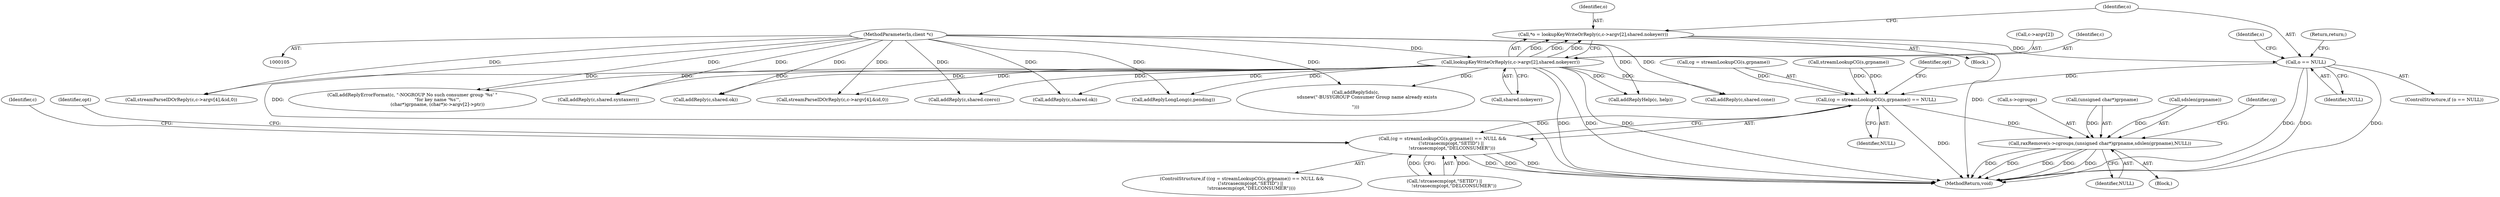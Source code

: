digraph "0_redis_c04082cf138f1f51cedf05ee9ad36fb6763cafc6@pointer" {
"1000141" [label="(Call,*o = lookupKeyWriteOrReply(c,c->argv[2],shared.nokeyerr))"];
"1000143" [label="(Call,lookupKeyWriteOrReply(c,c->argv[2],shared.nokeyerr))"];
"1000106" [label="(MethodParameterIn,client *c)"];
"1000154" [label="(Call,o == NULL)"];
"1000174" [label="(Call,(cg = streamLookupCG(s,grpname)) == NULL)"];
"1000173" [label="(Call,(cg = streamLookupCG(s,grpname)) == NULL &&\n            (!strcasecmp(opt,\"SETID\") ||\n             !strcasecmp(opt,\"DELCONSUMER\")))"];
"1000354" [label="(Call,raxRemove(s->cgroups,(unsigned char*)grpname,sdslen(grpname),NULL))"];
"1000155" [label="(Identifier,o)"];
"1000174" [label="(Call,(cg = streamLookupCG(s,grpname)) == NULL)"];
"1000142" [label="(Identifier,o)"];
"1000173" [label="(Call,(cg = streamLookupCG(s,grpname)) == NULL &&\n            (!strcasecmp(opt,\"SETID\") ||\n             !strcasecmp(opt,\"DELCONSUMER\")))"];
"1000191" [label="(Call,addReplyErrorFormat(c, \"-NOGROUP No such consumer group '%s' \"\n                                   \"for key name '%s'\",\n                                   (char*)grpname, (char*)c->argv[2]->ptr))"];
"1000145" [label="(Call,c->argv[2])"];
"1000355" [label="(Call,s->cgroups)"];
"1000358" [label="(Call,(unsigned char*)grpname)"];
"1000361" [label="(Call,sdslen(grpname))"];
"1000157" [label="(Return,return;)"];
"1000354" [label="(Call,raxRemove(s->cgroups,(unsigned char*)grpname,sdslen(grpname),NULL))"];
"1000427" [label="(MethodReturn,void)"];
"1000240" [label="(Call,streamParseIDOrReply(c,c->argv[4],&id,0))"];
"1000373" [label="(Call,addReply(c,shared.czero))"];
"1000180" [label="(Identifier,NULL)"];
"1000159" [label="(Identifier,s)"];
"1000175" [label="(Call,cg = streamLookupCG(s,grpname))"];
"1000192" [label="(Identifier,c)"];
"1000143" [label="(Call,lookupKeyWriteOrReply(c,c->argv[2],shared.nokeyerr))"];
"1000277" [label="(Call,addReplySds(c,\n                sdsnew(\"-BUSYGROUP Consumer Group name already exists\r\n\")))"];
"1000417" [label="(Call,addReplyHelp(c, help))"];
"1000172" [label="(ControlStructure,if ((cg = streamLookupCG(s,grpname)) == NULL &&\n            (!strcasecmp(opt,\"SETID\") ||\n             !strcasecmp(opt,\"DELCONSUMER\"))))"];
"1000353" [label="(Block,)"];
"1000363" [label="(Identifier,NULL)"];
"1000366" [label="(Call,addReply(c,shared.cone))"];
"1000315" [label="(Call,streamParseIDOrReply(c,c->argv[4],&id,0))"];
"1000422" [label="(Call,addReply(c,shared.syntaxerr))"];
"1000153" [label="(ControlStructure,if (o == NULL))"];
"1000106" [label="(MethodParameterIn,client *c)"];
"1000150" [label="(Call,shared.nokeyerr)"];
"1000144" [label="(Identifier,c)"];
"1000184" [label="(Identifier,opt)"];
"1000139" [label="(Block,)"];
"1000177" [label="(Call,streamLookupCG(s,grpname))"];
"1000333" [label="(Call,addReply(c,shared.ok))"];
"1000211" [label="(Identifier,opt)"];
"1000181" [label="(Call,!strcasecmp(opt,\"SETID\") ||\n             !strcasecmp(opt,\"DELCONSUMER\"))"];
"1000156" [label="(Identifier,NULL)"];
"1000266" [label="(Call,addReply(c,shared.ok))"];
"1000403" [label="(Call,addReplyLongLong(c,pending))"];
"1000154" [label="(Call,o == NULL)"];
"1000141" [label="(Call,*o = lookupKeyWriteOrReply(c,c->argv[2],shared.nokeyerr))"];
"1000365" [label="(Identifier,cg)"];
"1000141" -> "1000139"  [label="AST: "];
"1000141" -> "1000143"  [label="CFG: "];
"1000142" -> "1000141"  [label="AST: "];
"1000143" -> "1000141"  [label="AST: "];
"1000155" -> "1000141"  [label="CFG: "];
"1000141" -> "1000427"  [label="DDG: "];
"1000143" -> "1000141"  [label="DDG: "];
"1000143" -> "1000141"  [label="DDG: "];
"1000143" -> "1000141"  [label="DDG: "];
"1000141" -> "1000154"  [label="DDG: "];
"1000143" -> "1000150"  [label="CFG: "];
"1000144" -> "1000143"  [label="AST: "];
"1000145" -> "1000143"  [label="AST: "];
"1000150" -> "1000143"  [label="AST: "];
"1000143" -> "1000427"  [label="DDG: "];
"1000143" -> "1000427"  [label="DDG: "];
"1000143" -> "1000427"  [label="DDG: "];
"1000106" -> "1000143"  [label="DDG: "];
"1000143" -> "1000191"  [label="DDG: "];
"1000143" -> "1000240"  [label="DDG: "];
"1000143" -> "1000266"  [label="DDG: "];
"1000143" -> "1000277"  [label="DDG: "];
"1000143" -> "1000315"  [label="DDG: "];
"1000143" -> "1000333"  [label="DDG: "];
"1000143" -> "1000366"  [label="DDG: "];
"1000143" -> "1000373"  [label="DDG: "];
"1000143" -> "1000403"  [label="DDG: "];
"1000143" -> "1000417"  [label="DDG: "];
"1000143" -> "1000422"  [label="DDG: "];
"1000106" -> "1000105"  [label="AST: "];
"1000106" -> "1000427"  [label="DDG: "];
"1000106" -> "1000191"  [label="DDG: "];
"1000106" -> "1000240"  [label="DDG: "];
"1000106" -> "1000266"  [label="DDG: "];
"1000106" -> "1000277"  [label="DDG: "];
"1000106" -> "1000315"  [label="DDG: "];
"1000106" -> "1000333"  [label="DDG: "];
"1000106" -> "1000366"  [label="DDG: "];
"1000106" -> "1000373"  [label="DDG: "];
"1000106" -> "1000403"  [label="DDG: "];
"1000106" -> "1000417"  [label="DDG: "];
"1000106" -> "1000422"  [label="DDG: "];
"1000154" -> "1000153"  [label="AST: "];
"1000154" -> "1000156"  [label="CFG: "];
"1000155" -> "1000154"  [label="AST: "];
"1000156" -> "1000154"  [label="AST: "];
"1000157" -> "1000154"  [label="CFG: "];
"1000159" -> "1000154"  [label="CFG: "];
"1000154" -> "1000427"  [label="DDG: "];
"1000154" -> "1000427"  [label="DDG: "];
"1000154" -> "1000427"  [label="DDG: "];
"1000154" -> "1000174"  [label="DDG: "];
"1000174" -> "1000173"  [label="AST: "];
"1000174" -> "1000180"  [label="CFG: "];
"1000175" -> "1000174"  [label="AST: "];
"1000180" -> "1000174"  [label="AST: "];
"1000184" -> "1000174"  [label="CFG: "];
"1000173" -> "1000174"  [label="CFG: "];
"1000174" -> "1000427"  [label="DDG: "];
"1000174" -> "1000173"  [label="DDG: "];
"1000175" -> "1000174"  [label="DDG: "];
"1000177" -> "1000174"  [label="DDG: "];
"1000177" -> "1000174"  [label="DDG: "];
"1000174" -> "1000354"  [label="DDG: "];
"1000173" -> "1000172"  [label="AST: "];
"1000173" -> "1000181"  [label="CFG: "];
"1000181" -> "1000173"  [label="AST: "];
"1000192" -> "1000173"  [label="CFG: "];
"1000211" -> "1000173"  [label="CFG: "];
"1000173" -> "1000427"  [label="DDG: "];
"1000173" -> "1000427"  [label="DDG: "];
"1000173" -> "1000427"  [label="DDG: "];
"1000181" -> "1000173"  [label="DDG: "];
"1000181" -> "1000173"  [label="DDG: "];
"1000354" -> "1000353"  [label="AST: "];
"1000354" -> "1000363"  [label="CFG: "];
"1000355" -> "1000354"  [label="AST: "];
"1000358" -> "1000354"  [label="AST: "];
"1000361" -> "1000354"  [label="AST: "];
"1000363" -> "1000354"  [label="AST: "];
"1000365" -> "1000354"  [label="CFG: "];
"1000354" -> "1000427"  [label="DDG: "];
"1000354" -> "1000427"  [label="DDG: "];
"1000354" -> "1000427"  [label="DDG: "];
"1000354" -> "1000427"  [label="DDG: "];
"1000354" -> "1000427"  [label="DDG: "];
"1000358" -> "1000354"  [label="DDG: "];
"1000361" -> "1000354"  [label="DDG: "];
}

